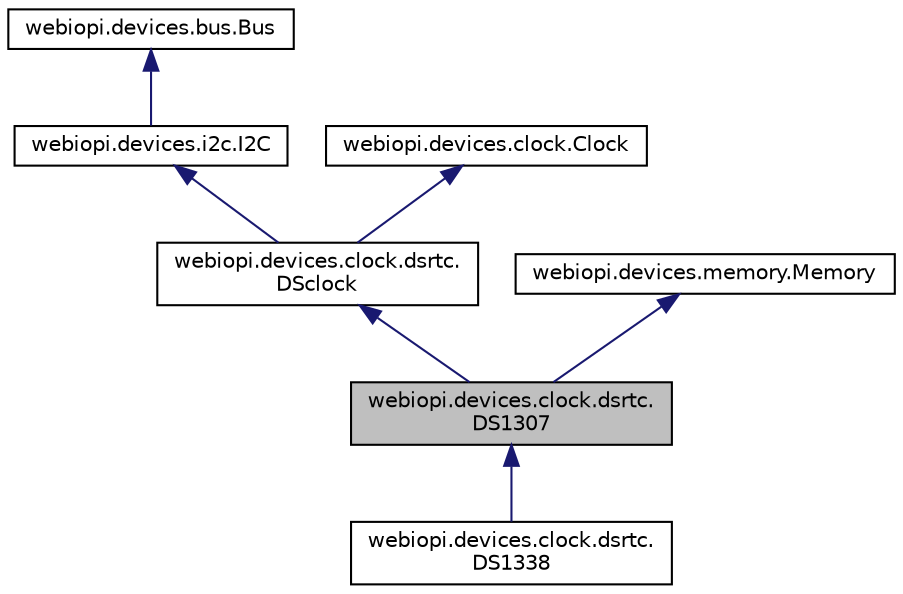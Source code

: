 digraph "webiopi.devices.clock.dsrtc.DS1307"
{
  edge [fontname="Helvetica",fontsize="10",labelfontname="Helvetica",labelfontsize="10"];
  node [fontname="Helvetica",fontsize="10",shape=record];
  Node1 [label="webiopi.devices.clock.dsrtc.\lDS1307",height=0.2,width=0.4,color="black", fillcolor="grey75", style="filled", fontcolor="black"];
  Node2 -> Node1 [dir="back",color="midnightblue",fontsize="10",style="solid",fontname="Helvetica"];
  Node2 [label="webiopi.devices.clock.dsrtc.\lDSclock",height=0.2,width=0.4,color="black", fillcolor="white", style="filled",URL="$classwebiopi_1_1devices_1_1clock_1_1dsrtc_1_1DSclock.html"];
  Node3 -> Node2 [dir="back",color="midnightblue",fontsize="10",style="solid",fontname="Helvetica"];
  Node3 [label="webiopi.devices.i2c.I2C",height=0.2,width=0.4,color="black", fillcolor="white", style="filled",URL="$classwebiopi_1_1devices_1_1i2c_1_1I2C.html"];
  Node4 -> Node3 [dir="back",color="midnightblue",fontsize="10",style="solid",fontname="Helvetica"];
  Node4 [label="webiopi.devices.bus.Bus",height=0.2,width=0.4,color="black", fillcolor="white", style="filled",URL="$classwebiopi_1_1devices_1_1bus_1_1Bus.html"];
  Node5 -> Node2 [dir="back",color="midnightblue",fontsize="10",style="solid",fontname="Helvetica"];
  Node5 [label="webiopi.devices.clock.Clock",height=0.2,width=0.4,color="black", fillcolor="white", style="filled",URL="$classwebiopi_1_1devices_1_1clock_1_1Clock.html"];
  Node6 -> Node1 [dir="back",color="midnightblue",fontsize="10",style="solid",fontname="Helvetica"];
  Node6 [label="webiopi.devices.memory.Memory",height=0.2,width=0.4,color="black", fillcolor="white", style="filled",URL="$classwebiopi_1_1devices_1_1memory_1_1Memory.html"];
  Node1 -> Node7 [dir="back",color="midnightblue",fontsize="10",style="solid",fontname="Helvetica"];
  Node7 [label="webiopi.devices.clock.dsrtc.\lDS1338",height=0.2,width=0.4,color="black", fillcolor="white", style="filled",URL="$classwebiopi_1_1devices_1_1clock_1_1dsrtc_1_1DS1338.html"];
}
